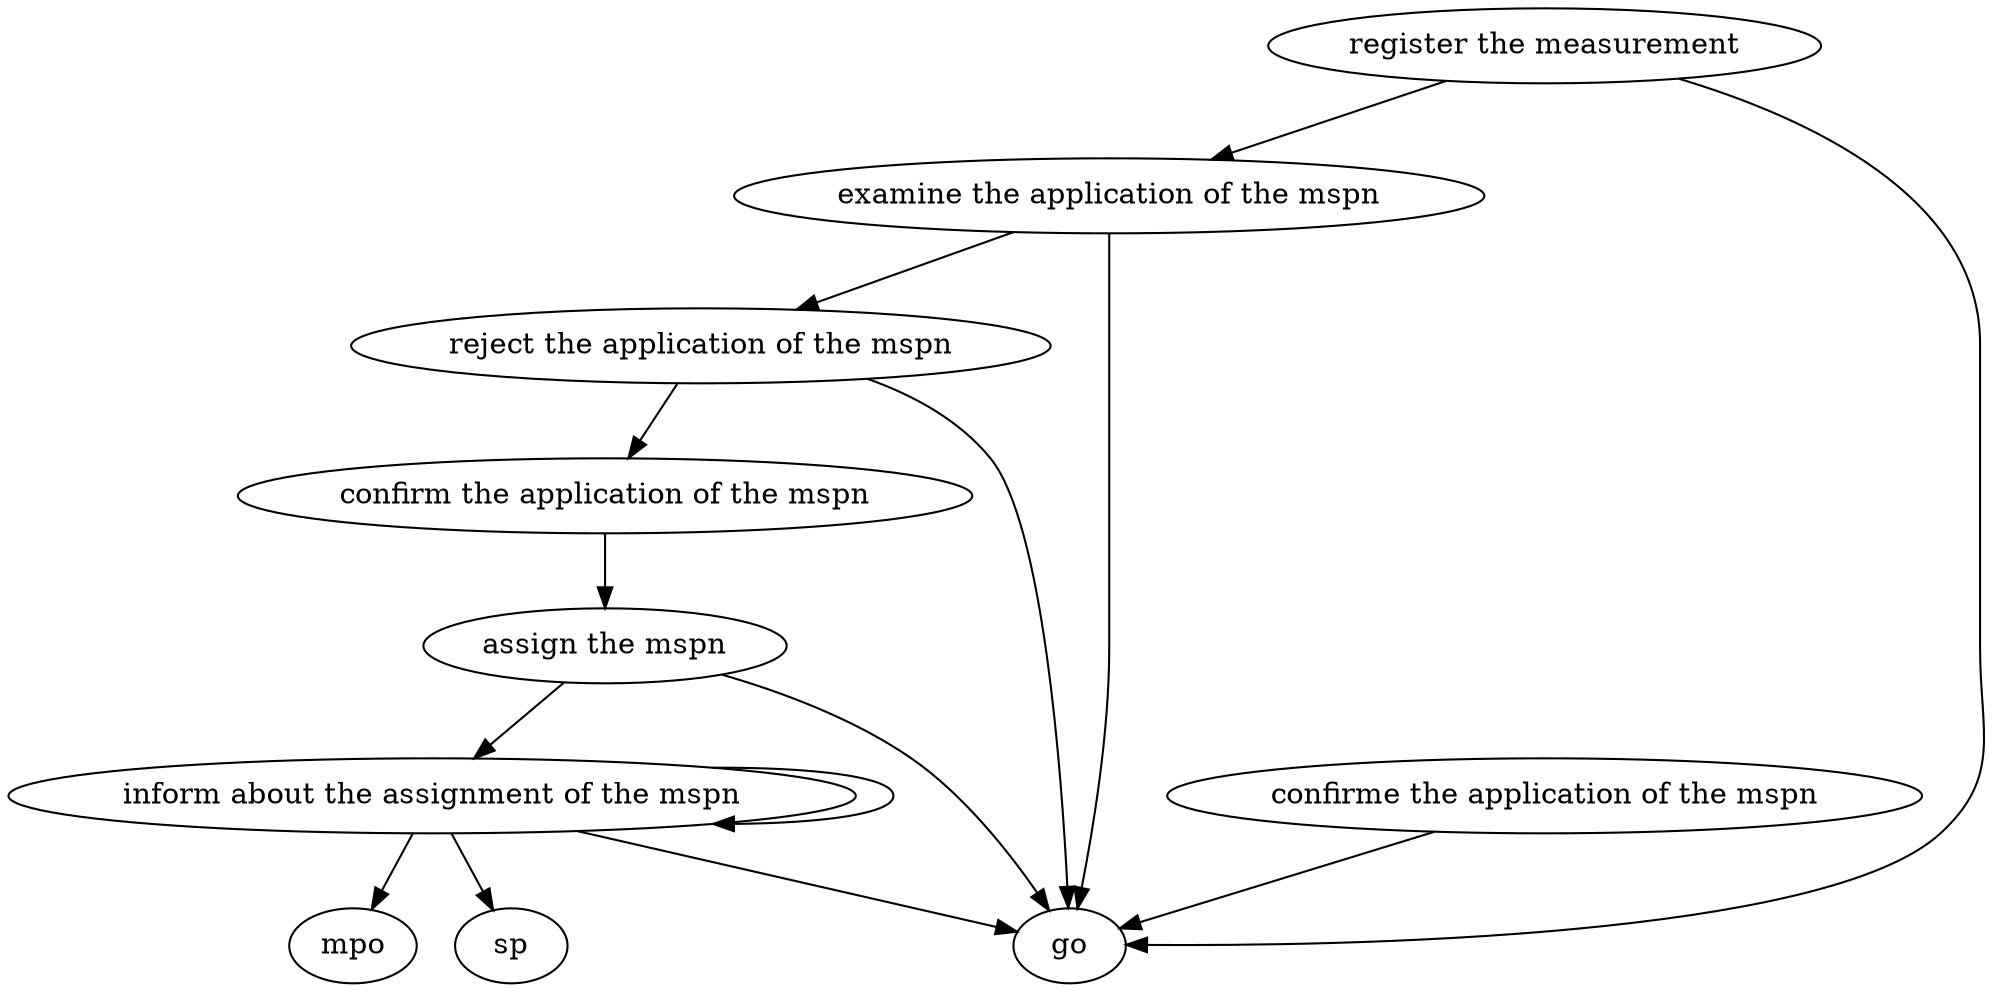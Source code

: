 digraph "doc-10.7" {
	graph [name="doc-10.7"];
	"register the measurement"	[attrs="{'type': 'Activity', 'label': 'register the measurement'}"];
	"examine the application of the mspn"	[attrs="{'type': 'Activity', 'label': 'examine the application of the mspn'}"];
	"register the measurement" -> "examine the application of the mspn"	[attrs="{'type': 'flow', 'label': 'flow'}"];
	go	[attrs="{'type': 'Actor', 'label': 'go'}"];
	"register the measurement" -> go	[attrs="{'type': 'actor performer', 'label': 'actor performer'}"];
	"reject the application of the mspn"	[attrs="{'type': 'Activity', 'label': 'reject the application of the mspn'}"];
	"examine the application of the mspn" -> "reject the application of the mspn"	[attrs="{'type': 'flow', 'label': 'flow'}"];
	"examine the application of the mspn" -> go	[attrs="{'type': 'actor performer', 'label': 'actor performer'}"];
	"confirm the application of the mspn"	[attrs="{'type': 'Activity', 'label': 'confirm the application of the mspn'}"];
	"reject the application of the mspn" -> "confirm the application of the mspn"	[attrs="{'type': 'flow', 'label': 'flow'}"];
	"reject the application of the mspn" -> go	[attrs="{'type': 'actor performer', 'label': 'actor performer'}"];
	"assign the mspn"	[attrs="{'type': 'Activity', 'label': 'assign the mspn'}"];
	"confirm the application of the mspn" -> "assign the mspn"	[attrs="{'type': 'flow', 'label': 'flow'}"];
	"inform about the assignment of the mspn"	[attrs="{'type': 'Activity', 'label': 'inform about the assignment of the mspn'}"];
	"assign the mspn" -> "inform about the assignment of the mspn"	[attrs="{'type': 'flow', 'label': 'flow'}"];
	"assign the mspn" -> go	[attrs="{'type': 'actor performer', 'label': 'actor performer'}"];
	"inform about the assignment of the mspn" -> "inform about the assignment of the mspn"	[attrs="{'type': 'flow', 'label': 'flow'}"];
	"inform about the assignment of the mspn" -> go	[attrs="{'type': 'actor performer', 'label': 'actor performer'}"];
	mpo	[attrs="{'type': 'Actor', 'label': 'mpo'}"];
	"inform about the assignment of the mspn" -> mpo	[attrs="{'type': 'actor performer', 'label': 'actor performer'}"];
	sp	[attrs="{'type': 'Actor', 'label': 'sp'}"];
	"inform about the assignment of the mspn" -> sp	[attrs="{'type': 'actor performer', 'label': 'actor performer'}"];
	"confirme the application of the mspn"	[attrs="{'type': 'Activity', 'label': 'confirme the application of the mspn'}"];
	"confirme the application of the mspn" -> go	[attrs="{'type': 'actor performer', 'label': 'actor performer'}"];
}
